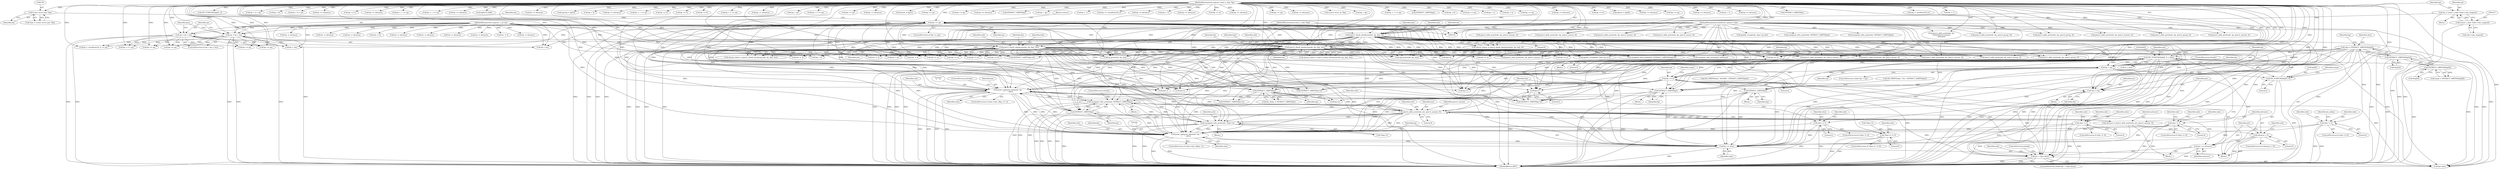 digraph "0_tcpdump_5dc1860d8267b1e0cb78c9ffa2a40bea2fdb3ddc_4@pointer" {
"1000480" [label="(Call,bp+2)"];
"1000293" [label="(Call,ND_TCHECK2(bp[0], 4 + olen))"];
"1000274" [label="(Call,ND_TCHECK2(bp[0], 4))"];
"1000270" [label="(Call,bp < ep)"];
"1000266" [label="(Call,bp += 4)"];
"1000221" [label="(Call,pimv2_check_checksum(ndo, bp, bp2, len))"];
"1000209" [label="(Call,pimv2_check_checksum(ndo, bp, bp2, 8))"];
"1000120" [label="(MethodParameterIn,netdissect_options *ndo)"];
"1000121" [label="(MethodParameterIn,register const u_char *bp)"];
"1000142" [label="(Call,bp >= ep)"];
"1000129" [label="(Call,(const struct pim *)bp)"];
"1000134" [label="(Call,ep = (const u_char *)ndo->ndo_snapend)"];
"1000136" [label="(Call,(const u_char *)ndo->ndo_snapend)"];
"1000123" [label="(MethodParameterIn,const u_char *bp2)"];
"1000122" [label="(MethodParameterIn,register u_int len)"];
"1000230" [label="(Call,pimv2_check_checksum(ndo, bp, bp2, len))"];
"1000566" [label="(Call,bp += olen)"];
"1000549" [label="(Call,print_unknown_data(ndo, bp, \"\n\t    \", olen))"];
"1000333" [label="(Call,unsigned_relts_print(ndo, EXTRACT_16BITS(bp)))"];
"1000523" [label="(Call,pimv2_addr_print(ndo, ptr, pimv2_unicast, 0))"];
"1000471" [label="(Call,unsigned_relts_print(ndo, *(bp+1)))"];
"1000561" [label="(Call,print_unknown_data(ndo, bp, \"\n\t    \", olen))"];
"1000335" [label="(Call,EXTRACT_16BITS(bp))"];
"1000313" [label="(Call,bp += 4)"];
"1000435" [label="(Call,EXTRACT_32BITS(bp))"];
"1000404" [label="(Call,EXTRACT_32BITS(bp))"];
"1000357" [label="(Call,EXTRACT_16BITS(bp))"];
"1000321" [label="(Call,olen != 2)"];
"1000286" [label="(Call,olen = EXTRACT_16BITS(&bp[2]))"];
"1000288" [label="(Call,EXTRACT_16BITS(&bp[2]))"];
"1000281" [label="(Call,EXTRACT_16BITS(&bp[0]))"];
"1000440" [label="(Call,olen != 4)"];
"1000418" [label="(Call,olen != 4)"];
"1000340" [label="(Call,olen != 4)"];
"1000460" [label="(Call,*(bp+1) != 0)"];
"1000511" [label="(Call,ptr < (bp+olen))"];
"1000538" [label="(Call,ptr += advance)"];
"1000529" [label="(Call,advance < 0)"];
"1000521" [label="(Call,advance = pimv2_addr_print(ndo, ptr, pimv2_unicast, 0))"];
"1000507" [label="(Call,*ptr = bp)"];
"1000147" [label="(Call,ep > bp + len)"];
"1000152" [label="(Call,ep = bp + len)"];
"1000480" [label="(Call,bp+2)"];
"1000436" [label="(Identifier,bp)"];
"1000122" [label="(MethodParameterIn,register u_int len)"];
"1000124" [label="(Block,)"];
"1000509" [label="(Identifier,bp)"];
"1000131" [label="(Identifier,bp)"];
"1001255" [label="(Call,bp >= ep)"];
"1001555" [label="(Call,ND_TCHECK2(bp[0], 2))"];
"1000357" [label="(Call,EXTRACT_16BITS(bp))"];
"1000362" [label="(Call,bp+2)"];
"1000405" [label="(Identifier,bp)"];
"1000209" [label="(Call,pimv2_check_checksum(ndo, bp, bp2, 8))"];
"1000286" [label="(Call,olen = EXTRACT_16BITS(&bp[2]))"];
"1000336" [label="(Identifier,bp)"];
"1000432" [label="(Identifier,ndo)"];
"1000234" [label="(Identifier,len)"];
"1000138" [label="(Call,ndo->ndo_snapend)"];
"1000146" [label="(ControlStructure,if (ep > bp + len))"];
"1001004" [label="(Call,bp + sizeof(uint16_t) >= ep)"];
"1000825" [label="(Call,len -= 4)"];
"1001251" [label="(Call,len -= 4)"];
"1000433" [label="(Block,)"];
"1000358" [label="(Identifier,bp)"];
"1000649" [label="(Call,bp += 4)"];
"1000591" [label="(Call,bp += 8)"];
"1000213" [label="(Literal,8)"];
"1000874" [label="(Call,bp + 4 > ep)"];
"1000554" [label="(ControlStructure,break;)"];
"1000512" [label="(Identifier,ptr)"];
"1000770" [label="(Call,len -= advance)"];
"1000211" [label="(Identifier,bp)"];
"1000321" [label="(Call,olen != 2)"];
"1000775" [label="(Call,bp + 4)"];
"1000466" [label="(Block,)"];
"1001317" [label="(Call,bp + 8 > ep)"];
"1000279" [label="(Call,otype = EXTRACT_16BITS(&bp[0]))"];
"1001078" [label="(Call,bp += advance)"];
"1000317" [label="(Identifier,otype)"];
"1000232" [label="(Identifier,bp)"];
"1000531" [label="(Literal,0)"];
"1000278" [label="(Literal,4)"];
"1001050" [label="(Call,bp += 2)"];
"1001506" [label="(Call,bp += advance)"];
"1000454" [label="(Identifier,ndo)"];
"1000465" [label="(Literal,0)"];
"1001036" [label="(Call,bp + 1 >= ep)"];
"1000755" [label="(Call,pimv2_addr_print(ndo, bp, pimv2_unicast, 0))"];
"1000469" [label="(Identifier,ndo)"];
"1000481" [label="(Identifier,bp)"];
"1001135" [label="(Call,bp + 1 >= ep)"];
"1000613" [label="(Call,ipaddr_string(ndo, &ip->ip_src))"];
"1001310" [label="(Call,bp += advance)"];
"1001324" [label="(Call,bp[0] & 0x80)"];
"1000143" [label="(Identifier,bp)"];
"1000333" [label="(Call,unsigned_relts_print(ndo, EXTRACT_16BITS(bp)))"];
"1000513" [label="(Call,bp+olen)"];
"1001298" [label="(Call,pimv2_addr_print(ndo, bp, pimv2_unicast, 0))"];
"1001442" [label="(Call,bp += advance)"];
"1000404" [label="(Call,EXTRACT_32BITS(bp))"];
"1000780" [label="(Call,ngroup = bp[1])"];
"1000935" [label="(Call,pimv2_addr_print(ndo, bp, pimv2_source, 0))"];
"1000875" [label="(Call,bp + 4)"];
"1000683" [label="(Call,len -= advance)"];
"1001113" [label="(Call,bp += advance)"];
"1000714" [label="(Call,len -= advance)"];
"1000774" [label="(Call,bp + 4 > ep)"];
"1000446" [label="(Identifier,ndo)"];
"1000346" [label="(Identifier,ndo)"];
"1000519" [label="(Identifier,ndo)"];
"1000273" [label="(Block,)"];
"1000270" [label="(Call,bp < ep)"];
"1001066" [label="(Call,pimv2_addr_print(ndo, bp, pimv2_unicast, 0))"];
"1001407" [label="(Call,unsigned_relts_print(ndo, EXTRACT_16BITS(&bp[2])))"];
"1001430" [label="(Call,pimv2_addr_print(ndo, bp, pimv2_unicast, 0))"];
"1000975" [label="(Call,pimv2_addr_print(ndo, bp, pimv2_source, 0))"];
"1001382" [label="(Call,bp + 1 >= ep)"];
"1000323" [label="(Literal,2)"];
"1000594" [label="(Call,len -= 8)"];
"1000535" [label="(Identifier,ndo)"];
"1001156" [label="(Call,bp += 4)"];
"1000120" [label="(MethodParameterIn,netdissect_options *ndo)"];
"1000274" [label="(Call,ND_TCHECK2(bp[0], 4))"];
"1001238" [label="(Call,bp += 4)"];
"1000288" [label="(Call,EXTRACT_16BITS(&bp[2]))"];
"1000822" [label="(Call,bp += 4)"];
"1000529" [label="(Call,advance < 0)"];
"1000297" [label="(Call,4 + olen)"];
"1001313" [label="(Call,len -= advance)"];
"1000334" [label="(Identifier,ndo)"];
"1000263" [label="(Block,)"];
"1000136" [label="(Call,(const u_char *)ndo->ndo_snapend)"];
"1000633" [label="(Call,ip6_print(ndo, bp, len))"];
"1000314" [label="(Identifier,bp)"];
"1001219" [label="(Call,bp + 2 >= ep)"];
"1000356" [label="(Identifier,lan_delay)"];
"1000471" [label="(Call,unsigned_relts_print(ndo, *(bp+1)))"];
"1001183" [label="(Call,pimv2_addr_print(ndo, bp,\n \t\t\t\t\t\t\t\tpimv2_unicast,\n\t\t\t\t\t\t\t\t0))"];
"1001279" [label="(Call,bp += advance)"];
"1000567" [label="(Identifier,bp)"];
"1001267" [label="(Call,pimv2_addr_print(ndo, bp, pimv2_group, 0))"];
"1001586" [label="(MethodReturn,RET)"];
"1000337" [label="(ControlStructure,break;)"];
"1000282" [label="(Call,&bp[0])"];
"1001453" [label="(Call,bp < ep)"];
"1000435" [label="(Call,EXTRACT_32BITS(bp))"];
"1001397" [label="(Call,bp + 3 >= ep)"];
"1000339" [label="(ControlStructure,if (olen != 4))"];
"1000440" [label="(Call,olen != 4)"];
"1001101" [label="(Call,pimv2_addr_print(ndo, bp, pimv2_group, 0))"];
"1000910" [label="(Call,len -= 4)"];
"1000990" [label="(Call,len -= advance)"];
"1001517" [label="(Call,pimv2_addr_print(ndo, bp, pimv2_group, 0))"];
"1001054" [label="(Call,bp >= ep)"];
"1000142" [label="(Call,bp >= ep)"];
"1000619" [label="(Call,ipaddr_string(ndo, &ip->ip_dst))"];
"1000568" [label="(Identifier,olen)"];
"1000153" [label="(Identifier,ep)"];
"1000225" [label="(Identifier,len)"];
"1000521" [label="(Call,advance = pimv2_addr_print(ndo, ptr, pimv2_unicast, 0))"];
"1000355" [label="(Call,lan_delay = EXTRACT_16BITS(bp))"];
"1000212" [label="(Identifier,bp2)"];
"1000127" [label="(Call,*pim = (const struct pim *)bp)"];
"1000950" [label="(Call,len -= advance)"];
"1001481" [label="(Call,bp += advance)"];
"1000335" [label="(Call,EXTRACT_16BITS(bp))"];
"1000668" [label="(Call,pimv2_addr_print(ndo, bp, pimv2_group, 0))"];
"1000525" [label="(Identifier,ptr)"];
"1000656" [label="(Call,bp >= ep)"];
"1000402" [label="(Block,)"];
"1000399" [label="(Call,ND_PRINT((ndo, \"%u\", EXTRACT_32BITS(bp))))"];
"1000424" [label="(Identifier,ndo)"];
"1000540" [label="(Identifier,advance)"];
"1000551" [label="(Identifier,bp)"];
"1001151" [label="(Call,frpcnt = bp[1])"];
"1001023" [label="(Call,bp >= ep)"];
"1000230" [label="(Call,pimv2_check_checksum(ndo, bp, bp2, len))"];
"1000527" [label="(Literal,0)"];
"1000538" [label="(Call,ptr += advance)"];
"1000327" [label="(Identifier,ndo)"];
"1000510" [label="(ControlStructure,while (ptr < (bp+olen)))"];
"1000539" [label="(Identifier,ptr)"];
"1000152" [label="(Call,ep = bp + len)"];
"1000313" [label="(Call,bp += 4)"];
"1000147" [label="(Call,ep > bp + len)"];
"1001286" [label="(Call,bp >= ep)"];
"1000141" [label="(ControlStructure,if (bp >= ep))"];
"1000947" [label="(Call,bp += advance)"];
"1001216" [label="(Call,EXTRACT_16BITS(bp))"];
"1000148" [label="(Identifier,ep)"];
"1000562" [label="(Identifier,ndo)"];
"1001214" [label="(Call,unsigned_relts_print(ndo, EXTRACT_16BITS(bp)))"];
"1000473" [label="(Call,*(bp+1))"];
"1001167" [label="(Call,bp < ep)"];
"1001540" [label="(Call,pimv2_addr_print(ndo, bp, pimv2_unicast, 0))"];
"1000340" [label="(Call,olen != 4)"];
"1000332" [label="(Block,)"];
"1000530" [label="(Identifier,advance)"];
"1000223" [label="(Identifier,bp)"];
"1000224" [label="(Identifier,bp2)"];
"1000272" [label="(Identifier,ep)"];
"1000511" [label="(Call,ptr < (bp+olen))"];
"1001037" [label="(Call,bp + 1)"];
"1000550" [label="(Identifier,ndo)"];
"1001018" [label="(Call,bp += sizeof(uint16_t))"];
"1000867" [label="(Call,bp += advance)"];
"1000587" [label="(Call,EXTRACT_32BITS(bp+4))"];
"1000569" [label="(ControlStructure,break;)"];
"1000287" [label="(Identifier,olen)"];
"1000566" [label="(Call,bp += olen)"];
"1000276" [label="(Identifier,bp)"];
"1001398" [label="(Call,bp + 3)"];
"1000522" [label="(Identifier,advance)"];
"1000491" [label="(Call,bp+2)"];
"1001529" [label="(Call,bp += advance)"];
"1001248" [label="(Call,bp += 4)"];
"1000516" [label="(Block,)"];
"1000320" [label="(ControlStructure,if (olen != 2))"];
"1000507" [label="(Call,*ptr = bp)"];
"1000322" [label="(Identifier,olen)"];
"1000907" [label="(Call,bp += 4)"];
"1000819" [label="(Call,unsigned_relts_print(ndo, holdtime))"];
"1001195" [label="(Call,bp += advance)"];
"1000430" [label="(Call,ND_PRINT((ndo, \"0x%08x\", EXTRACT_32BITS(bp))))"];
"1000219" [label="(Call,cksum_status = pimv2_check_checksum(ndo, bp, bp2, len))"];
"1000271" [label="(Identifier,bp)"];
"1000315" [label="(Literal,4)"];
"1000575" [label="(Call,bp + 4)"];
"1000505" [label="(Block,)"];
"1000743" [label="(Call,bp >= ep)"];
"1000552" [label="(Literal,\"\n\t    \")"];
"1000293" [label="(Call,ND_TCHECK2(bp[0], 4 + olen))"];
"1000281" [label="(Call,EXTRACT_16BITS(&bp[0]))"];
"1001360" [label="(Call,bp += 4)"];
"1000839" [label="(Call,bp >= ep)"];
"1000767" [label="(Call,bp += advance)"];
"1000361" [label="(Call,EXTRACT_16BITS(bp+2))"];
"1000145" [label="(Return,return;)"];
"1000233" [label="(Identifier,bp2)"];
"1000599" [label="(Call,(const struct ip *)bp)"];
"1001085" [label="(Call,bp < ep)"];
"1000728" [label="(Call,bp += 4)"];
"1000490" [label="(Call,EXTRACT_16BITS(bp+2))"];
"1001564" [label="(Call,unsigned_relts_print(ndo, EXTRACT_16BITS(bp)))"];
"1000302" [label="(Identifier,ndo)"];
"1001199" [label="(Call,bp + 1 >= ep)"];
"1001016" [label="(Call,EXTRACT_16BITS(bp))"];
"1000134" [label="(Call,ep = (const u_char *)ndo->ndo_snapend)"];
"1000221" [label="(Call,pimv2_check_checksum(ndo, bp, bp2, len))"];
"1000280" [label="(Identifier,otype)"];
"1001282" [label="(Call,len -= advance)"];
"1000418" [label="(Call,olen != 4)"];
"1000460" [label="(Call,*(bp+1) != 0)"];
"1000870" [label="(Call,len -= advance)"];
"1001318" [label="(Call,bp + 8)"];
"1001418" [label="(Call,bp >= ep)"];
"1001200" [label="(Call,bp + 1)"];
"1000543" [label="(ControlStructure,if (ndo->ndo_vflag <= 1))"];
"1000417" [label="(ControlStructure,if (olen != 4))"];
"1000541" [label="(ControlStructure,break;)"];
"1001220" [label="(Call,bp + 2)"];
"1000508" [label="(Identifier,ptr)"];
"1000207" [label="(Call,cksum_status = pimv2_check_checksum(ndo, bp, bp2, 8))"];
"1000269" [label="(ControlStructure,while (bp < ep))"];
"1001117" [label="(Call,bp >= ep)"];
"1000855" [label="(Call,pimv2_addr_print(ndo, bp, pimv2_group, 0))"];
"1000275" [label="(Call,bp[0])"];
"1001494" [label="(Call,pimv2_addr_print(ndo, bp, pimv2_unicast, 0))"];
"1001552" [label="(Call,bp += advance)"];
"1000294" [label="(Call,bp[0])"];
"1000482" [label="(Literal,2)"];
"1000627" [label="(Call,ip_print(ndo, bp, len))"];
"1000462" [label="(Call,bp+1)"];
"1000472" [label="(Identifier,ndo)"];
"1000459" [label="(ControlStructure,if (*(bp+1) != 0))"];
"1000528" [label="(ControlStructure,if (advance < 0))"];
"1000523" [label="(Call,pimv2_addr_print(ndo, ptr, pimv2_unicast, 0))"];
"1000553" [label="(Identifier,olen)"];
"1000555" [label="(ControlStructure,if (ndo->ndo_vflag> 1))"];
"1000289" [label="(Call,&bp[2])"];
"1000420" [label="(Literal,4)"];
"1000442" [label="(Literal,4)"];
"1000699" [label="(Call,pimv2_addr_print(ndo, bp, pimv2_unicast, 0))"];
"1000231" [label="(Identifier,ndo)"];
"1000461" [label="(Call,*(bp+1))"];
"1001414" [label="(Call,bp += 4)"];
"1000228" [label="(Call,cksum_status = pimv2_check_checksum(ndo, bp, bp2, len))"];
"1000652" [label="(Call,len -= 4)"];
"1001376" [label="(Call,pfxcnt = bp[0])"];
"1000680" [label="(Call,bp += advance)"];
"1000687" [label="(Call,bp >= ep)"];
"1000144" [label="(Identifier,ep)"];
"1000561" [label="(Call,print_unknown_data(ndo, bp, \"\n\t    \", olen))"];
"1000588" [label="(Call,bp+4)"];
"1000711" [label="(Call,bp += advance)"];
"1001136" [label="(Call,bp + 1)"];
"1000129" [label="(Call,(const struct pim *)bp)"];
"1000987" [label="(Call,bp += advance)"];
"1001364" [label="(Call,bp >= ep)"];
"1000210" [label="(Identifier,ndo)"];
"1000267" [label="(Identifier,bp)"];
"1000563" [label="(Identifier,bp)"];
"1000222" [label="(Identifier,ndo)"];
"1001000" [label="(Call,bp += 4)"];
"1000341" [label="(Identifier,olen)"];
"1000439" [label="(ControlStructure,if (olen != 4))"];
"1000479" [label="(Call,EXTRACT_16BITS(bp+2))"];
"1000731" [label="(Call,len -= 4)"];
"1000121" [label="(MethodParameterIn,register const u_char *bp)"];
"1000295" [label="(Identifier,bp)"];
"1001566" [label="(Call,EXTRACT_16BITS(bp))"];
"1000419" [label="(Identifier,olen)"];
"1000154" [label="(Call,bp + len)"];
"1001005" [label="(Call,bp + sizeof(uint16_t))"];
"1000526" [label="(Identifier,pimv2_unicast)"];
"1000159" [label="(Identifier,pim)"];
"1000565" [label="(Identifier,olen)"];
"1000549" [label="(Call,print_unknown_data(ndo, bp, \"\n\t    \", olen))"];
"1000342" [label="(Literal,4)"];
"1000149" [label="(Call,bp + len)"];
"1000441" [label="(Identifier,olen)"];
"1000268" [label="(Literal,4)"];
"1001383" [label="(Call,bp + 1)"];
"1000135" [label="(Identifier,ep)"];
"1000564" [label="(Literal,\"\n\t    \")"];
"1000123" [label="(MethodParameterIn,const u_char *bp2)"];
"1000524" [label="(Identifier,ndo)"];
"1001469" [label="(Call,pimv2_addr_print(ndo, bp, pimv2_group, 0))"];
"1000474" [label="(Call,bp+1)"];
"1000266" [label="(Call,bp += 4)"];
"1000480" -> "1000479"  [label="AST: "];
"1000480" -> "1000482"  [label="CFG: "];
"1000481" -> "1000480"  [label="AST: "];
"1000482" -> "1000480"  [label="AST: "];
"1000479" -> "1000480"  [label="CFG: "];
"1000480" -> "1001586"  [label="DDG: "];
"1000293" -> "1000480"  [label="DDG: "];
"1000121" -> "1000480"  [label="DDG: "];
"1000221" -> "1000480"  [label="DDG: "];
"1000230" -> "1000480"  [label="DDG: "];
"1000209" -> "1000480"  [label="DDG: "];
"1000313" -> "1000480"  [label="DDG: "];
"1000142" -> "1000480"  [label="DDG: "];
"1000293" -> "1000273"  [label="AST: "];
"1000293" -> "1000297"  [label="CFG: "];
"1000294" -> "1000293"  [label="AST: "];
"1000297" -> "1000293"  [label="AST: "];
"1000302" -> "1000293"  [label="CFG: "];
"1000293" -> "1001586"  [label="DDG: "];
"1000293" -> "1001586"  [label="DDG: "];
"1000293" -> "1001586"  [label="DDG: "];
"1000293" -> "1000270"  [label="DDG: "];
"1000293" -> "1000274"  [label="DDG: "];
"1000274" -> "1000293"  [label="DDG: "];
"1000270" -> "1000293"  [label="DDG: "];
"1000121" -> "1000293"  [label="DDG: "];
"1000286" -> "1000293"  [label="DDG: "];
"1000293" -> "1000313"  [label="DDG: "];
"1000293" -> "1000335"  [label="DDG: "];
"1000293" -> "1000357"  [label="DDG: "];
"1000293" -> "1000361"  [label="DDG: "];
"1000293" -> "1000362"  [label="DDG: "];
"1000293" -> "1000404"  [label="DDG: "];
"1000293" -> "1000435"  [label="DDG: "];
"1000293" -> "1000462"  [label="DDG: "];
"1000293" -> "1000474"  [label="DDG: "];
"1000293" -> "1000479"  [label="DDG: "];
"1000293" -> "1000490"  [label="DDG: "];
"1000293" -> "1000491"  [label="DDG: "];
"1000293" -> "1000507"  [label="DDG: "];
"1000293" -> "1000511"  [label="DDG: "];
"1000293" -> "1000513"  [label="DDG: "];
"1000293" -> "1000549"  [label="DDG: "];
"1000293" -> "1000561"  [label="DDG: "];
"1000293" -> "1000566"  [label="DDG: "];
"1000274" -> "1000273"  [label="AST: "];
"1000274" -> "1000278"  [label="CFG: "];
"1000275" -> "1000274"  [label="AST: "];
"1000278" -> "1000274"  [label="AST: "];
"1000280" -> "1000274"  [label="CFG: "];
"1000274" -> "1001586"  [label="DDG: "];
"1000270" -> "1000274"  [label="DDG: "];
"1000121" -> "1000274"  [label="DDG: "];
"1000270" -> "1000269"  [label="AST: "];
"1000270" -> "1000272"  [label="CFG: "];
"1000271" -> "1000270"  [label="AST: "];
"1000272" -> "1000270"  [label="AST: "];
"1000276" -> "1000270"  [label="CFG: "];
"1000569" -> "1000270"  [label="CFG: "];
"1000270" -> "1001586"  [label="DDG: "];
"1000270" -> "1001586"  [label="DDG: "];
"1000270" -> "1001586"  [label="DDG: "];
"1000266" -> "1000270"  [label="DDG: "];
"1000566" -> "1000270"  [label="DDG: "];
"1000121" -> "1000270"  [label="DDG: "];
"1000147" -> "1000270"  [label="DDG: "];
"1000152" -> "1000270"  [label="DDG: "];
"1000270" -> "1000313"  [label="DDG: "];
"1000266" -> "1000263"  [label="AST: "];
"1000266" -> "1000268"  [label="CFG: "];
"1000267" -> "1000266"  [label="AST: "];
"1000268" -> "1000266"  [label="AST: "];
"1000271" -> "1000266"  [label="CFG: "];
"1000221" -> "1000266"  [label="DDG: "];
"1000230" -> "1000266"  [label="DDG: "];
"1000209" -> "1000266"  [label="DDG: "];
"1000121" -> "1000266"  [label="DDG: "];
"1000142" -> "1000266"  [label="DDG: "];
"1000221" -> "1000219"  [label="AST: "];
"1000221" -> "1000225"  [label="CFG: "];
"1000222" -> "1000221"  [label="AST: "];
"1000223" -> "1000221"  [label="AST: "];
"1000224" -> "1000221"  [label="AST: "];
"1000225" -> "1000221"  [label="AST: "];
"1000219" -> "1000221"  [label="CFG: "];
"1000221" -> "1001586"  [label="DDG: "];
"1000221" -> "1001586"  [label="DDG: "];
"1000221" -> "1001586"  [label="DDG: "];
"1000221" -> "1001586"  [label="DDG: "];
"1000221" -> "1000219"  [label="DDG: "];
"1000221" -> "1000219"  [label="DDG: "];
"1000221" -> "1000219"  [label="DDG: "];
"1000221" -> "1000219"  [label="DDG: "];
"1000209" -> "1000221"  [label="DDG: "];
"1000209" -> "1000221"  [label="DDG: "];
"1000209" -> "1000221"  [label="DDG: "];
"1000120" -> "1000221"  [label="DDG: "];
"1000121" -> "1000221"  [label="DDG: "];
"1000123" -> "1000221"  [label="DDG: "];
"1000122" -> "1000221"  [label="DDG: "];
"1000221" -> "1000333"  [label="DDG: "];
"1000221" -> "1000335"  [label="DDG: "];
"1000221" -> "1000357"  [label="DDG: "];
"1000221" -> "1000404"  [label="DDG: "];
"1000221" -> "1000435"  [label="DDG: "];
"1000221" -> "1000462"  [label="DDG: "];
"1000221" -> "1000471"  [label="DDG: "];
"1000221" -> "1000474"  [label="DDG: "];
"1000221" -> "1000479"  [label="DDG: "];
"1000221" -> "1000490"  [label="DDG: "];
"1000221" -> "1000491"  [label="DDG: "];
"1000221" -> "1000507"  [label="DDG: "];
"1000221" -> "1000511"  [label="DDG: "];
"1000221" -> "1000513"  [label="DDG: "];
"1000221" -> "1000523"  [label="DDG: "];
"1000221" -> "1000549"  [label="DDG: "];
"1000221" -> "1000549"  [label="DDG: "];
"1000221" -> "1000561"  [label="DDG: "];
"1000221" -> "1000561"  [label="DDG: "];
"1000221" -> "1000566"  [label="DDG: "];
"1000221" -> "1000575"  [label="DDG: "];
"1000221" -> "1000587"  [label="DDG: "];
"1000221" -> "1000588"  [label="DDG: "];
"1000221" -> "1000591"  [label="DDG: "];
"1000221" -> "1000594"  [label="DDG: "];
"1000221" -> "1000613"  [label="DDG: "];
"1000221" -> "1000627"  [label="DDG: "];
"1000221" -> "1000627"  [label="DDG: "];
"1000221" -> "1000627"  [label="DDG: "];
"1000221" -> "1000633"  [label="DDG: "];
"1000221" -> "1000633"  [label="DDG: "];
"1000221" -> "1000633"  [label="DDG: "];
"1000221" -> "1000649"  [label="DDG: "];
"1000221" -> "1000652"  [label="DDG: "];
"1000221" -> "1000668"  [label="DDG: "];
"1000221" -> "1000728"  [label="DDG: "];
"1000221" -> "1000731"  [label="DDG: "];
"1000221" -> "1000755"  [label="DDG: "];
"1000221" -> "1000819"  [label="DDG: "];
"1000221" -> "1000855"  [label="DDG: "];
"1000221" -> "1001000"  [label="DDG: "];
"1000221" -> "1001066"  [label="DDG: "];
"1000221" -> "1001248"  [label="DDG: "];
"1000221" -> "1001251"  [label="DDG: "];
"1000221" -> "1001267"  [label="DDG: "];
"1000221" -> "1001360"  [label="DDG: "];
"1000221" -> "1001407"  [label="DDG: "];
"1000221" -> "1001494"  [label="DDG: "];
"1000221" -> "1001494"  [label="DDG: "];
"1000209" -> "1000207"  [label="AST: "];
"1000209" -> "1000213"  [label="CFG: "];
"1000210" -> "1000209"  [label="AST: "];
"1000211" -> "1000209"  [label="AST: "];
"1000212" -> "1000209"  [label="AST: "];
"1000213" -> "1000209"  [label="AST: "];
"1000207" -> "1000209"  [label="CFG: "];
"1000209" -> "1001586"  [label="DDG: "];
"1000209" -> "1001586"  [label="DDG: "];
"1000209" -> "1001586"  [label="DDG: "];
"1000209" -> "1000207"  [label="DDG: "];
"1000209" -> "1000207"  [label="DDG: "];
"1000209" -> "1000207"  [label="DDG: "];
"1000209" -> "1000207"  [label="DDG: "];
"1000120" -> "1000209"  [label="DDG: "];
"1000121" -> "1000209"  [label="DDG: "];
"1000142" -> "1000209"  [label="DDG: "];
"1000123" -> "1000209"  [label="DDG: "];
"1000209" -> "1000333"  [label="DDG: "];
"1000209" -> "1000335"  [label="DDG: "];
"1000209" -> "1000357"  [label="DDG: "];
"1000209" -> "1000404"  [label="DDG: "];
"1000209" -> "1000435"  [label="DDG: "];
"1000209" -> "1000462"  [label="DDG: "];
"1000209" -> "1000471"  [label="DDG: "];
"1000209" -> "1000474"  [label="DDG: "];
"1000209" -> "1000479"  [label="DDG: "];
"1000209" -> "1000490"  [label="DDG: "];
"1000209" -> "1000491"  [label="DDG: "];
"1000209" -> "1000507"  [label="DDG: "];
"1000209" -> "1000511"  [label="DDG: "];
"1000209" -> "1000513"  [label="DDG: "];
"1000209" -> "1000523"  [label="DDG: "];
"1000209" -> "1000549"  [label="DDG: "];
"1000209" -> "1000549"  [label="DDG: "];
"1000209" -> "1000561"  [label="DDG: "];
"1000209" -> "1000561"  [label="DDG: "];
"1000209" -> "1000566"  [label="DDG: "];
"1000209" -> "1000575"  [label="DDG: "];
"1000209" -> "1000587"  [label="DDG: "];
"1000209" -> "1000588"  [label="DDG: "];
"1000209" -> "1000591"  [label="DDG: "];
"1000209" -> "1000613"  [label="DDG: "];
"1000209" -> "1000627"  [label="DDG: "];
"1000209" -> "1000627"  [label="DDG: "];
"1000209" -> "1000633"  [label="DDG: "];
"1000209" -> "1000633"  [label="DDG: "];
"1000209" -> "1000649"  [label="DDG: "];
"1000209" -> "1000668"  [label="DDG: "];
"1000209" -> "1000728"  [label="DDG: "];
"1000209" -> "1000755"  [label="DDG: "];
"1000209" -> "1000819"  [label="DDG: "];
"1000209" -> "1000855"  [label="DDG: "];
"1000209" -> "1001000"  [label="DDG: "];
"1000209" -> "1001066"  [label="DDG: "];
"1000209" -> "1001248"  [label="DDG: "];
"1000209" -> "1001267"  [label="DDG: "];
"1000209" -> "1001360"  [label="DDG: "];
"1000209" -> "1001407"  [label="DDG: "];
"1000209" -> "1001494"  [label="DDG: "];
"1000209" -> "1001494"  [label="DDG: "];
"1000120" -> "1000119"  [label="AST: "];
"1000120" -> "1001586"  [label="DDG: "];
"1000120" -> "1000230"  [label="DDG: "];
"1000120" -> "1000333"  [label="DDG: "];
"1000120" -> "1000471"  [label="DDG: "];
"1000120" -> "1000523"  [label="DDG: "];
"1000120" -> "1000549"  [label="DDG: "];
"1000120" -> "1000561"  [label="DDG: "];
"1000120" -> "1000613"  [label="DDG: "];
"1000120" -> "1000619"  [label="DDG: "];
"1000120" -> "1000627"  [label="DDG: "];
"1000120" -> "1000633"  [label="DDG: "];
"1000120" -> "1000668"  [label="DDG: "];
"1000120" -> "1000699"  [label="DDG: "];
"1000120" -> "1000755"  [label="DDG: "];
"1000120" -> "1000819"  [label="DDG: "];
"1000120" -> "1000855"  [label="DDG: "];
"1000120" -> "1000935"  [label="DDG: "];
"1000120" -> "1000975"  [label="DDG: "];
"1000120" -> "1001066"  [label="DDG: "];
"1000120" -> "1001101"  [label="DDG: "];
"1000120" -> "1001183"  [label="DDG: "];
"1000120" -> "1001214"  [label="DDG: "];
"1000120" -> "1001267"  [label="DDG: "];
"1000120" -> "1001298"  [label="DDG: "];
"1000120" -> "1001407"  [label="DDG: "];
"1000120" -> "1001430"  [label="DDG: "];
"1000120" -> "1001469"  [label="DDG: "];
"1000120" -> "1001494"  [label="DDG: "];
"1000120" -> "1001517"  [label="DDG: "];
"1000120" -> "1001540"  [label="DDG: "];
"1000120" -> "1001564"  [label="DDG: "];
"1000121" -> "1000119"  [label="AST: "];
"1000121" -> "1001586"  [label="DDG: "];
"1000121" -> "1000129"  [label="DDG: "];
"1000121" -> "1000142"  [label="DDG: "];
"1000121" -> "1000147"  [label="DDG: "];
"1000121" -> "1000149"  [label="DDG: "];
"1000121" -> "1000152"  [label="DDG: "];
"1000121" -> "1000154"  [label="DDG: "];
"1000121" -> "1000230"  [label="DDG: "];
"1000121" -> "1000313"  [label="DDG: "];
"1000121" -> "1000335"  [label="DDG: "];
"1000121" -> "1000357"  [label="DDG: "];
"1000121" -> "1000361"  [label="DDG: "];
"1000121" -> "1000362"  [label="DDG: "];
"1000121" -> "1000404"  [label="DDG: "];
"1000121" -> "1000435"  [label="DDG: "];
"1000121" -> "1000462"  [label="DDG: "];
"1000121" -> "1000474"  [label="DDG: "];
"1000121" -> "1000479"  [label="DDG: "];
"1000121" -> "1000490"  [label="DDG: "];
"1000121" -> "1000491"  [label="DDG: "];
"1000121" -> "1000507"  [label="DDG: "];
"1000121" -> "1000511"  [label="DDG: "];
"1000121" -> "1000513"  [label="DDG: "];
"1000121" -> "1000549"  [label="DDG: "];
"1000121" -> "1000561"  [label="DDG: "];
"1000121" -> "1000566"  [label="DDG: "];
"1000121" -> "1000575"  [label="DDG: "];
"1000121" -> "1000587"  [label="DDG: "];
"1000121" -> "1000588"  [label="DDG: "];
"1000121" -> "1000591"  [label="DDG: "];
"1000121" -> "1000599"  [label="DDG: "];
"1000121" -> "1000627"  [label="DDG: "];
"1000121" -> "1000633"  [label="DDG: "];
"1000121" -> "1000649"  [label="DDG: "];
"1000121" -> "1000656"  [label="DDG: "];
"1000121" -> "1000668"  [label="DDG: "];
"1000121" -> "1000680"  [label="DDG: "];
"1000121" -> "1000687"  [label="DDG: "];
"1000121" -> "1000699"  [label="DDG: "];
"1000121" -> "1000711"  [label="DDG: "];
"1000121" -> "1000728"  [label="DDG: "];
"1000121" -> "1000743"  [label="DDG: "];
"1000121" -> "1000755"  [label="DDG: "];
"1000121" -> "1000767"  [label="DDG: "];
"1000121" -> "1000774"  [label="DDG: "];
"1000121" -> "1000775"  [label="DDG: "];
"1000121" -> "1000780"  [label="DDG: "];
"1000121" -> "1000822"  [label="DDG: "];
"1000121" -> "1000839"  [label="DDG: "];
"1000121" -> "1000855"  [label="DDG: "];
"1000121" -> "1000867"  [label="DDG: "];
"1000121" -> "1000874"  [label="DDG: "];
"1000121" -> "1000875"  [label="DDG: "];
"1000121" -> "1000907"  [label="DDG: "];
"1000121" -> "1000935"  [label="DDG: "];
"1000121" -> "1000947"  [label="DDG: "];
"1000121" -> "1000975"  [label="DDG: "];
"1000121" -> "1000987"  [label="DDG: "];
"1000121" -> "1001000"  [label="DDG: "];
"1000121" -> "1001004"  [label="DDG: "];
"1000121" -> "1001005"  [label="DDG: "];
"1000121" -> "1001016"  [label="DDG: "];
"1000121" -> "1001018"  [label="DDG: "];
"1000121" -> "1001023"  [label="DDG: "];
"1000121" -> "1001036"  [label="DDG: "];
"1000121" -> "1001037"  [label="DDG: "];
"1000121" -> "1001050"  [label="DDG: "];
"1000121" -> "1001054"  [label="DDG: "];
"1000121" -> "1001066"  [label="DDG: "];
"1000121" -> "1001078"  [label="DDG: "];
"1000121" -> "1001085"  [label="DDG: "];
"1000121" -> "1001101"  [label="DDG: "];
"1000121" -> "1001113"  [label="DDG: "];
"1000121" -> "1001117"  [label="DDG: "];
"1000121" -> "1001135"  [label="DDG: "];
"1000121" -> "1001136"  [label="DDG: "];
"1000121" -> "1001151"  [label="DDG: "];
"1000121" -> "1001156"  [label="DDG: "];
"1000121" -> "1001167"  [label="DDG: "];
"1000121" -> "1001183"  [label="DDG: "];
"1000121" -> "1001195"  [label="DDG: "];
"1000121" -> "1001199"  [label="DDG: "];
"1000121" -> "1001200"  [label="DDG: "];
"1000121" -> "1001216"  [label="DDG: "];
"1000121" -> "1001219"  [label="DDG: "];
"1000121" -> "1001220"  [label="DDG: "];
"1000121" -> "1001238"  [label="DDG: "];
"1000121" -> "1001248"  [label="DDG: "];
"1000121" -> "1001255"  [label="DDG: "];
"1000121" -> "1001267"  [label="DDG: "];
"1000121" -> "1001279"  [label="DDG: "];
"1000121" -> "1001286"  [label="DDG: "];
"1000121" -> "1001298"  [label="DDG: "];
"1000121" -> "1001310"  [label="DDG: "];
"1000121" -> "1001317"  [label="DDG: "];
"1000121" -> "1001318"  [label="DDG: "];
"1000121" -> "1001324"  [label="DDG: "];
"1000121" -> "1001360"  [label="DDG: "];
"1000121" -> "1001364"  [label="DDG: "];
"1000121" -> "1001376"  [label="DDG: "];
"1000121" -> "1001382"  [label="DDG: "];
"1000121" -> "1001383"  [label="DDG: "];
"1000121" -> "1001397"  [label="DDG: "];
"1000121" -> "1001398"  [label="DDG: "];
"1000121" -> "1001414"  [label="DDG: "];
"1000121" -> "1001418"  [label="DDG: "];
"1000121" -> "1001430"  [label="DDG: "];
"1000121" -> "1001442"  [label="DDG: "];
"1000121" -> "1001453"  [label="DDG: "];
"1000121" -> "1001469"  [label="DDG: "];
"1000121" -> "1001481"  [label="DDG: "];
"1000121" -> "1001494"  [label="DDG: "];
"1000121" -> "1001506"  [label="DDG: "];
"1000121" -> "1001517"  [label="DDG: "];
"1000121" -> "1001529"  [label="DDG: "];
"1000121" -> "1001540"  [label="DDG: "];
"1000121" -> "1001552"  [label="DDG: "];
"1000121" -> "1001555"  [label="DDG: "];
"1000121" -> "1001566"  [label="DDG: "];
"1000142" -> "1000141"  [label="AST: "];
"1000142" -> "1000144"  [label="CFG: "];
"1000143" -> "1000142"  [label="AST: "];
"1000144" -> "1000142"  [label="AST: "];
"1000145" -> "1000142"  [label="CFG: "];
"1000148" -> "1000142"  [label="CFG: "];
"1000142" -> "1001586"  [label="DDG: "];
"1000142" -> "1001586"  [label="DDG: "];
"1000142" -> "1001586"  [label="DDG: "];
"1000129" -> "1000142"  [label="DDG: "];
"1000134" -> "1000142"  [label="DDG: "];
"1000142" -> "1000147"  [label="DDG: "];
"1000142" -> "1000147"  [label="DDG: "];
"1000142" -> "1000149"  [label="DDG: "];
"1000142" -> "1000152"  [label="DDG: "];
"1000142" -> "1000154"  [label="DDG: "];
"1000142" -> "1000230"  [label="DDG: "];
"1000142" -> "1000335"  [label="DDG: "];
"1000142" -> "1000357"  [label="DDG: "];
"1000142" -> "1000404"  [label="DDG: "];
"1000142" -> "1000435"  [label="DDG: "];
"1000142" -> "1000462"  [label="DDG: "];
"1000142" -> "1000474"  [label="DDG: "];
"1000142" -> "1000479"  [label="DDG: "];
"1000142" -> "1000490"  [label="DDG: "];
"1000142" -> "1000491"  [label="DDG: "];
"1000142" -> "1000507"  [label="DDG: "];
"1000142" -> "1000511"  [label="DDG: "];
"1000142" -> "1000513"  [label="DDG: "];
"1000142" -> "1000549"  [label="DDG: "];
"1000142" -> "1000561"  [label="DDG: "];
"1000142" -> "1000566"  [label="DDG: "];
"1000142" -> "1000575"  [label="DDG: "];
"1000142" -> "1000587"  [label="DDG: "];
"1000142" -> "1000588"  [label="DDG: "];
"1000142" -> "1000591"  [label="DDG: "];
"1000142" -> "1000627"  [label="DDG: "];
"1000142" -> "1000633"  [label="DDG: "];
"1000142" -> "1000649"  [label="DDG: "];
"1000142" -> "1000728"  [label="DDG: "];
"1000142" -> "1001000"  [label="DDG: "];
"1000142" -> "1001248"  [label="DDG: "];
"1000142" -> "1001360"  [label="DDG: "];
"1000142" -> "1001494"  [label="DDG: "];
"1000129" -> "1000127"  [label="AST: "];
"1000129" -> "1000131"  [label="CFG: "];
"1000130" -> "1000129"  [label="AST: "];
"1000131" -> "1000129"  [label="AST: "];
"1000127" -> "1000129"  [label="CFG: "];
"1000129" -> "1000127"  [label="DDG: "];
"1000134" -> "1000124"  [label="AST: "];
"1000134" -> "1000136"  [label="CFG: "];
"1000135" -> "1000134"  [label="AST: "];
"1000136" -> "1000134"  [label="AST: "];
"1000143" -> "1000134"  [label="CFG: "];
"1000134" -> "1001586"  [label="DDG: "];
"1000136" -> "1000134"  [label="DDG: "];
"1000136" -> "1000138"  [label="CFG: "];
"1000137" -> "1000136"  [label="AST: "];
"1000138" -> "1000136"  [label="AST: "];
"1000136" -> "1001586"  [label="DDG: "];
"1000123" -> "1000119"  [label="AST: "];
"1000123" -> "1001586"  [label="DDG: "];
"1000123" -> "1000230"  [label="DDG: "];
"1000122" -> "1000119"  [label="AST: "];
"1000122" -> "1001586"  [label="DDG: "];
"1000122" -> "1000147"  [label="DDG: "];
"1000122" -> "1000149"  [label="DDG: "];
"1000122" -> "1000152"  [label="DDG: "];
"1000122" -> "1000154"  [label="DDG: "];
"1000122" -> "1000230"  [label="DDG: "];
"1000122" -> "1000594"  [label="DDG: "];
"1000122" -> "1000627"  [label="DDG: "];
"1000122" -> "1000633"  [label="DDG: "];
"1000122" -> "1000652"  [label="DDG: "];
"1000122" -> "1000683"  [label="DDG: "];
"1000122" -> "1000714"  [label="DDG: "];
"1000122" -> "1000731"  [label="DDG: "];
"1000122" -> "1000770"  [label="DDG: "];
"1000122" -> "1000825"  [label="DDG: "];
"1000122" -> "1000870"  [label="DDG: "];
"1000122" -> "1000910"  [label="DDG: "];
"1000122" -> "1000950"  [label="DDG: "];
"1000122" -> "1000990"  [label="DDG: "];
"1000122" -> "1001251"  [label="DDG: "];
"1000122" -> "1001282"  [label="DDG: "];
"1000122" -> "1001313"  [label="DDG: "];
"1000230" -> "1000228"  [label="AST: "];
"1000230" -> "1000234"  [label="CFG: "];
"1000231" -> "1000230"  [label="AST: "];
"1000232" -> "1000230"  [label="AST: "];
"1000233" -> "1000230"  [label="AST: "];
"1000234" -> "1000230"  [label="AST: "];
"1000228" -> "1000230"  [label="CFG: "];
"1000230" -> "1001586"  [label="DDG: "];
"1000230" -> "1001586"  [label="DDG: "];
"1000230" -> "1001586"  [label="DDG: "];
"1000230" -> "1001586"  [label="DDG: "];
"1000230" -> "1000228"  [label="DDG: "];
"1000230" -> "1000228"  [label="DDG: "];
"1000230" -> "1000228"  [label="DDG: "];
"1000230" -> "1000228"  [label="DDG: "];
"1000230" -> "1000333"  [label="DDG: "];
"1000230" -> "1000335"  [label="DDG: "];
"1000230" -> "1000357"  [label="DDG: "];
"1000230" -> "1000404"  [label="DDG: "];
"1000230" -> "1000435"  [label="DDG: "];
"1000230" -> "1000462"  [label="DDG: "];
"1000230" -> "1000471"  [label="DDG: "];
"1000230" -> "1000474"  [label="DDG: "];
"1000230" -> "1000479"  [label="DDG: "];
"1000230" -> "1000490"  [label="DDG: "];
"1000230" -> "1000491"  [label="DDG: "];
"1000230" -> "1000507"  [label="DDG: "];
"1000230" -> "1000511"  [label="DDG: "];
"1000230" -> "1000513"  [label="DDG: "];
"1000230" -> "1000523"  [label="DDG: "];
"1000230" -> "1000549"  [label="DDG: "];
"1000230" -> "1000549"  [label="DDG: "];
"1000230" -> "1000561"  [label="DDG: "];
"1000230" -> "1000561"  [label="DDG: "];
"1000230" -> "1000566"  [label="DDG: "];
"1000230" -> "1000575"  [label="DDG: "];
"1000230" -> "1000587"  [label="DDG: "];
"1000230" -> "1000588"  [label="DDG: "];
"1000230" -> "1000591"  [label="DDG: "];
"1000230" -> "1000594"  [label="DDG: "];
"1000230" -> "1000613"  [label="DDG: "];
"1000230" -> "1000627"  [label="DDG: "];
"1000230" -> "1000627"  [label="DDG: "];
"1000230" -> "1000627"  [label="DDG: "];
"1000230" -> "1000633"  [label="DDG: "];
"1000230" -> "1000633"  [label="DDG: "];
"1000230" -> "1000633"  [label="DDG: "];
"1000230" -> "1000649"  [label="DDG: "];
"1000230" -> "1000652"  [label="DDG: "];
"1000230" -> "1000668"  [label="DDG: "];
"1000230" -> "1000728"  [label="DDG: "];
"1000230" -> "1000731"  [label="DDG: "];
"1000230" -> "1000755"  [label="DDG: "];
"1000230" -> "1000819"  [label="DDG: "];
"1000230" -> "1000855"  [label="DDG: "];
"1000230" -> "1001000"  [label="DDG: "];
"1000230" -> "1001066"  [label="DDG: "];
"1000230" -> "1001248"  [label="DDG: "];
"1000230" -> "1001251"  [label="DDG: "];
"1000230" -> "1001267"  [label="DDG: "];
"1000230" -> "1001360"  [label="DDG: "];
"1000230" -> "1001407"  [label="DDG: "];
"1000230" -> "1001494"  [label="DDG: "];
"1000230" -> "1001494"  [label="DDG: "];
"1000566" -> "1000273"  [label="AST: "];
"1000566" -> "1000568"  [label="CFG: "];
"1000567" -> "1000566"  [label="AST: "];
"1000568" -> "1000566"  [label="AST: "];
"1000271" -> "1000566"  [label="CFG: "];
"1000566" -> "1001586"  [label="DDG: "];
"1000549" -> "1000566"  [label="DDG: "];
"1000549" -> "1000566"  [label="DDG: "];
"1000561" -> "1000566"  [label="DDG: "];
"1000561" -> "1000566"  [label="DDG: "];
"1000321" -> "1000566"  [label="DDG: "];
"1000440" -> "1000566"  [label="DDG: "];
"1000418" -> "1000566"  [label="DDG: "];
"1000340" -> "1000566"  [label="DDG: "];
"1000286" -> "1000566"  [label="DDG: "];
"1000335" -> "1000566"  [label="DDG: "];
"1000313" -> "1000566"  [label="DDG: "];
"1000435" -> "1000566"  [label="DDG: "];
"1000404" -> "1000566"  [label="DDG: "];
"1000357" -> "1000566"  [label="DDG: "];
"1000549" -> "1000543"  [label="AST: "];
"1000549" -> "1000553"  [label="CFG: "];
"1000550" -> "1000549"  [label="AST: "];
"1000551" -> "1000549"  [label="AST: "];
"1000552" -> "1000549"  [label="AST: "];
"1000553" -> "1000549"  [label="AST: "];
"1000554" -> "1000549"  [label="CFG: "];
"1000549" -> "1001586"  [label="DDG: "];
"1000549" -> "1001586"  [label="DDG: "];
"1000549" -> "1001586"  [label="DDG: "];
"1000549" -> "1001586"  [label="DDG: "];
"1000549" -> "1000333"  [label="DDG: "];
"1000549" -> "1000471"  [label="DDG: "];
"1000549" -> "1000523"  [label="DDG: "];
"1000333" -> "1000549"  [label="DDG: "];
"1000523" -> "1000549"  [label="DDG: "];
"1000471" -> "1000549"  [label="DDG: "];
"1000561" -> "1000549"  [label="DDG: "];
"1000313" -> "1000549"  [label="DDG: "];
"1000286" -> "1000549"  [label="DDG: "];
"1000549" -> "1000561"  [label="DDG: "];
"1000549" -> "1000561"  [label="DDG: "];
"1000549" -> "1000561"  [label="DDG: "];
"1000333" -> "1000332"  [label="AST: "];
"1000333" -> "1000335"  [label="CFG: "];
"1000334" -> "1000333"  [label="AST: "];
"1000335" -> "1000333"  [label="AST: "];
"1000337" -> "1000333"  [label="CFG: "];
"1000333" -> "1001586"  [label="DDG: "];
"1000333" -> "1001586"  [label="DDG: "];
"1000333" -> "1001586"  [label="DDG: "];
"1000523" -> "1000333"  [label="DDG: "];
"1000471" -> "1000333"  [label="DDG: "];
"1000561" -> "1000333"  [label="DDG: "];
"1000335" -> "1000333"  [label="DDG: "];
"1000333" -> "1000471"  [label="DDG: "];
"1000333" -> "1000523"  [label="DDG: "];
"1000333" -> "1000561"  [label="DDG: "];
"1000523" -> "1000521"  [label="AST: "];
"1000523" -> "1000527"  [label="CFG: "];
"1000524" -> "1000523"  [label="AST: "];
"1000525" -> "1000523"  [label="AST: "];
"1000526" -> "1000523"  [label="AST: "];
"1000527" -> "1000523"  [label="AST: "];
"1000521" -> "1000523"  [label="CFG: "];
"1000523" -> "1001586"  [label="DDG: "];
"1000523" -> "1001586"  [label="DDG: "];
"1000523" -> "1001586"  [label="DDG: "];
"1000523" -> "1000471"  [label="DDG: "];
"1000523" -> "1000521"  [label="DDG: "];
"1000523" -> "1000521"  [label="DDG: "];
"1000523" -> "1000521"  [label="DDG: "];
"1000523" -> "1000521"  [label="DDG: "];
"1000471" -> "1000523"  [label="DDG: "];
"1000561" -> "1000523"  [label="DDG: "];
"1000511" -> "1000523"  [label="DDG: "];
"1000523" -> "1000538"  [label="DDG: "];
"1000523" -> "1000561"  [label="DDG: "];
"1000471" -> "1000466"  [label="AST: "];
"1000471" -> "1000473"  [label="CFG: "];
"1000472" -> "1000471"  [label="AST: "];
"1000473" -> "1000471"  [label="AST: "];
"1000481" -> "1000471"  [label="CFG: "];
"1000471" -> "1001586"  [label="DDG: "];
"1000471" -> "1001586"  [label="DDG: "];
"1000471" -> "1001586"  [label="DDG: "];
"1000471" -> "1000460"  [label="DDG: "];
"1000561" -> "1000471"  [label="DDG: "];
"1000460" -> "1000471"  [label="DDG: "];
"1000471" -> "1000561"  [label="DDG: "];
"1000561" -> "1000555"  [label="AST: "];
"1000561" -> "1000565"  [label="CFG: "];
"1000562" -> "1000561"  [label="AST: "];
"1000563" -> "1000561"  [label="AST: "];
"1000564" -> "1000561"  [label="AST: "];
"1000565" -> "1000561"  [label="AST: "];
"1000567" -> "1000561"  [label="CFG: "];
"1000561" -> "1001586"  [label="DDG: "];
"1000561" -> "1001586"  [label="DDG: "];
"1000335" -> "1000561"  [label="DDG: "];
"1000313" -> "1000561"  [label="DDG: "];
"1000435" -> "1000561"  [label="DDG: "];
"1000404" -> "1000561"  [label="DDG: "];
"1000357" -> "1000561"  [label="DDG: "];
"1000321" -> "1000561"  [label="DDG: "];
"1000440" -> "1000561"  [label="DDG: "];
"1000418" -> "1000561"  [label="DDG: "];
"1000340" -> "1000561"  [label="DDG: "];
"1000286" -> "1000561"  [label="DDG: "];
"1000335" -> "1000336"  [label="CFG: "];
"1000336" -> "1000335"  [label="AST: "];
"1000335" -> "1001586"  [label="DDG: "];
"1000313" -> "1000335"  [label="DDG: "];
"1000313" -> "1000273"  [label="AST: "];
"1000313" -> "1000315"  [label="CFG: "];
"1000314" -> "1000313"  [label="AST: "];
"1000315" -> "1000313"  [label="AST: "];
"1000317" -> "1000313"  [label="CFG: "];
"1000313" -> "1001586"  [label="DDG: "];
"1000313" -> "1000357"  [label="DDG: "];
"1000313" -> "1000404"  [label="DDG: "];
"1000313" -> "1000435"  [label="DDG: "];
"1000313" -> "1000462"  [label="DDG: "];
"1000313" -> "1000474"  [label="DDG: "];
"1000313" -> "1000479"  [label="DDG: "];
"1000313" -> "1000490"  [label="DDG: "];
"1000313" -> "1000491"  [label="DDG: "];
"1000313" -> "1000507"  [label="DDG: "];
"1000313" -> "1000511"  [label="DDG: "];
"1000313" -> "1000513"  [label="DDG: "];
"1000435" -> "1000433"  [label="AST: "];
"1000435" -> "1000436"  [label="CFG: "];
"1000436" -> "1000435"  [label="AST: "];
"1000430" -> "1000435"  [label="CFG: "];
"1000435" -> "1001586"  [label="DDG: "];
"1000435" -> "1001586"  [label="DDG: "];
"1000404" -> "1000402"  [label="AST: "];
"1000404" -> "1000405"  [label="CFG: "];
"1000405" -> "1000404"  [label="AST: "];
"1000399" -> "1000404"  [label="CFG: "];
"1000404" -> "1001586"  [label="DDG: "];
"1000404" -> "1001586"  [label="DDG: "];
"1000357" -> "1000355"  [label="AST: "];
"1000357" -> "1000358"  [label="CFG: "];
"1000358" -> "1000357"  [label="AST: "];
"1000355" -> "1000357"  [label="CFG: "];
"1000357" -> "1000355"  [label="DDG: "];
"1000357" -> "1000361"  [label="DDG: "];
"1000357" -> "1000362"  [label="DDG: "];
"1000321" -> "1000320"  [label="AST: "];
"1000321" -> "1000323"  [label="CFG: "];
"1000322" -> "1000321"  [label="AST: "];
"1000323" -> "1000321"  [label="AST: "];
"1000327" -> "1000321"  [label="CFG: "];
"1000334" -> "1000321"  [label="CFG: "];
"1000321" -> "1001586"  [label="DDG: "];
"1000321" -> "1001586"  [label="DDG: "];
"1000286" -> "1000321"  [label="DDG: "];
"1000286" -> "1000273"  [label="AST: "];
"1000286" -> "1000288"  [label="CFG: "];
"1000287" -> "1000286"  [label="AST: "];
"1000288" -> "1000286"  [label="AST: "];
"1000295" -> "1000286"  [label="CFG: "];
"1000286" -> "1001586"  [label="DDG: "];
"1000288" -> "1000286"  [label="DDG: "];
"1000286" -> "1000297"  [label="DDG: "];
"1000286" -> "1000340"  [label="DDG: "];
"1000286" -> "1000418"  [label="DDG: "];
"1000286" -> "1000440"  [label="DDG: "];
"1000286" -> "1000511"  [label="DDG: "];
"1000286" -> "1000513"  [label="DDG: "];
"1000288" -> "1000289"  [label="CFG: "];
"1000289" -> "1000288"  [label="AST: "];
"1000288" -> "1001586"  [label="DDG: "];
"1000288" -> "1000281"  [label="DDG: "];
"1000281" -> "1000288"  [label="DDG: "];
"1000281" -> "1000279"  [label="AST: "];
"1000281" -> "1000282"  [label="CFG: "];
"1000282" -> "1000281"  [label="AST: "];
"1000279" -> "1000281"  [label="CFG: "];
"1000281" -> "1001586"  [label="DDG: "];
"1000281" -> "1000279"  [label="DDG: "];
"1000440" -> "1000439"  [label="AST: "];
"1000440" -> "1000442"  [label="CFG: "];
"1000441" -> "1000440"  [label="AST: "];
"1000442" -> "1000440"  [label="AST: "];
"1000446" -> "1000440"  [label="CFG: "];
"1000454" -> "1000440"  [label="CFG: "];
"1000440" -> "1001586"  [label="DDG: "];
"1000440" -> "1001586"  [label="DDG: "];
"1000418" -> "1000417"  [label="AST: "];
"1000418" -> "1000420"  [label="CFG: "];
"1000419" -> "1000418"  [label="AST: "];
"1000420" -> "1000418"  [label="AST: "];
"1000424" -> "1000418"  [label="CFG: "];
"1000432" -> "1000418"  [label="CFG: "];
"1000418" -> "1001586"  [label="DDG: "];
"1000418" -> "1001586"  [label="DDG: "];
"1000340" -> "1000339"  [label="AST: "];
"1000340" -> "1000342"  [label="CFG: "];
"1000341" -> "1000340"  [label="AST: "];
"1000342" -> "1000340"  [label="AST: "];
"1000346" -> "1000340"  [label="CFG: "];
"1000356" -> "1000340"  [label="CFG: "];
"1000340" -> "1001586"  [label="DDG: "];
"1000340" -> "1001586"  [label="DDG: "];
"1000460" -> "1000459"  [label="AST: "];
"1000460" -> "1000465"  [label="CFG: "];
"1000461" -> "1000460"  [label="AST: "];
"1000465" -> "1000460"  [label="AST: "];
"1000469" -> "1000460"  [label="CFG: "];
"1000481" -> "1000460"  [label="CFG: "];
"1000460" -> "1001586"  [label="DDG: "];
"1000460" -> "1001586"  [label="DDG: "];
"1000511" -> "1000510"  [label="AST: "];
"1000511" -> "1000513"  [label="CFG: "];
"1000512" -> "1000511"  [label="AST: "];
"1000513" -> "1000511"  [label="AST: "];
"1000519" -> "1000511"  [label="CFG: "];
"1000541" -> "1000511"  [label="CFG: "];
"1000511" -> "1001586"  [label="DDG: "];
"1000511" -> "1001586"  [label="DDG: "];
"1000511" -> "1001586"  [label="DDG: "];
"1000538" -> "1000511"  [label="DDG: "];
"1000507" -> "1000511"  [label="DDG: "];
"1000538" -> "1000516"  [label="AST: "];
"1000538" -> "1000540"  [label="CFG: "];
"1000539" -> "1000538"  [label="AST: "];
"1000540" -> "1000538"  [label="AST: "];
"1000512" -> "1000538"  [label="CFG: "];
"1000538" -> "1001586"  [label="DDG: "];
"1000529" -> "1000538"  [label="DDG: "];
"1000529" -> "1000528"  [label="AST: "];
"1000529" -> "1000531"  [label="CFG: "];
"1000530" -> "1000529"  [label="AST: "];
"1000531" -> "1000529"  [label="AST: "];
"1000535" -> "1000529"  [label="CFG: "];
"1000539" -> "1000529"  [label="CFG: "];
"1000529" -> "1001586"  [label="DDG: "];
"1000529" -> "1001586"  [label="DDG: "];
"1000521" -> "1000529"  [label="DDG: "];
"1000521" -> "1000516"  [label="AST: "];
"1000522" -> "1000521"  [label="AST: "];
"1000530" -> "1000521"  [label="CFG: "];
"1000521" -> "1001586"  [label="DDG: "];
"1000507" -> "1000505"  [label="AST: "];
"1000507" -> "1000509"  [label="CFG: "];
"1000508" -> "1000507"  [label="AST: "];
"1000509" -> "1000507"  [label="AST: "];
"1000512" -> "1000507"  [label="CFG: "];
"1000147" -> "1000146"  [label="AST: "];
"1000147" -> "1000149"  [label="CFG: "];
"1000148" -> "1000147"  [label="AST: "];
"1000149" -> "1000147"  [label="AST: "];
"1000153" -> "1000147"  [label="CFG: "];
"1000159" -> "1000147"  [label="CFG: "];
"1000147" -> "1001586"  [label="DDG: "];
"1000147" -> "1001586"  [label="DDG: "];
"1000147" -> "1001586"  [label="DDG: "];
"1000147" -> "1000656"  [label="DDG: "];
"1000147" -> "1000743"  [label="DDG: "];
"1000147" -> "1000774"  [label="DDG: "];
"1000147" -> "1001004"  [label="DDG: "];
"1000147" -> "1001255"  [label="DDG: "];
"1000147" -> "1001364"  [label="DDG: "];
"1000152" -> "1000146"  [label="AST: "];
"1000152" -> "1000154"  [label="CFG: "];
"1000153" -> "1000152"  [label="AST: "];
"1000154" -> "1000152"  [label="AST: "];
"1000159" -> "1000152"  [label="CFG: "];
"1000152" -> "1001586"  [label="DDG: "];
"1000152" -> "1001586"  [label="DDG: "];
"1000152" -> "1000656"  [label="DDG: "];
"1000152" -> "1000743"  [label="DDG: "];
"1000152" -> "1000774"  [label="DDG: "];
"1000152" -> "1001004"  [label="DDG: "];
"1000152" -> "1001255"  [label="DDG: "];
"1000152" -> "1001364"  [label="DDG: "];
}
